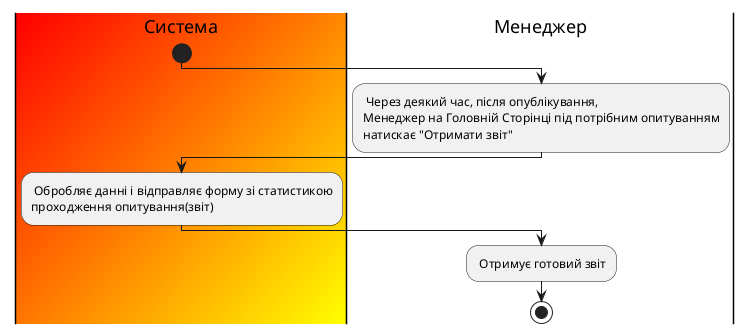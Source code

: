 @startuml
skinparam ArchimateBackgroundColor #ffffff
skinparam	shadowing false
skinparam Note {
	BackgroundColor #B43434
	FontColor #ffffff
}

|#Red/Yellow|Система| 

start
|Менеджер| 

: Через деякий час, після опублікування,
Менеджер на Головній Сторінці під потрібним опитуванням
натискає "Отримати звіт";


|#Red/Yellow|Система| 
: Обробляє данні і відправляє форму зі статистикою
проходження опитування(звіт);

|Менеджер|
: Отримує готовий звіт;
stop;


@enduml
